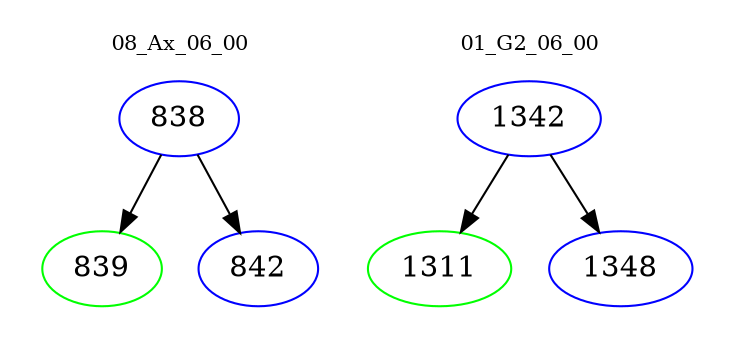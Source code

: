 digraph{
subgraph cluster_0 {
color = white
label = "08_Ax_06_00";
fontsize=10;
T0_838 [label="838", color="blue"]
T0_838 -> T0_839 [color="black"]
T0_839 [label="839", color="green"]
T0_838 -> T0_842 [color="black"]
T0_842 [label="842", color="blue"]
}
subgraph cluster_1 {
color = white
label = "01_G2_06_00";
fontsize=10;
T1_1342 [label="1342", color="blue"]
T1_1342 -> T1_1311 [color="black"]
T1_1311 [label="1311", color="green"]
T1_1342 -> T1_1348 [color="black"]
T1_1348 [label="1348", color="blue"]
}
}
